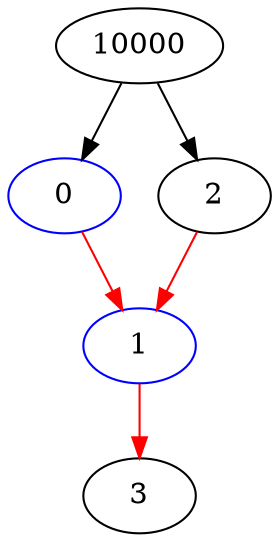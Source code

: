 digraph {
  0 [label="0", color=blue];
  10000 -> 0 [label="", color=black];
  2 [label="2", color=black];
  10000 -> 2 [label="", color=black];
  10000 [label="10000", color=black];
  1 [label="1", color=blue];
  0 -> 1 [label="", color=red];
  2 -> 1 [label="", color=red];
  3 [label="3", color=black];
  1 -> 3 [label="", color=red];
}
